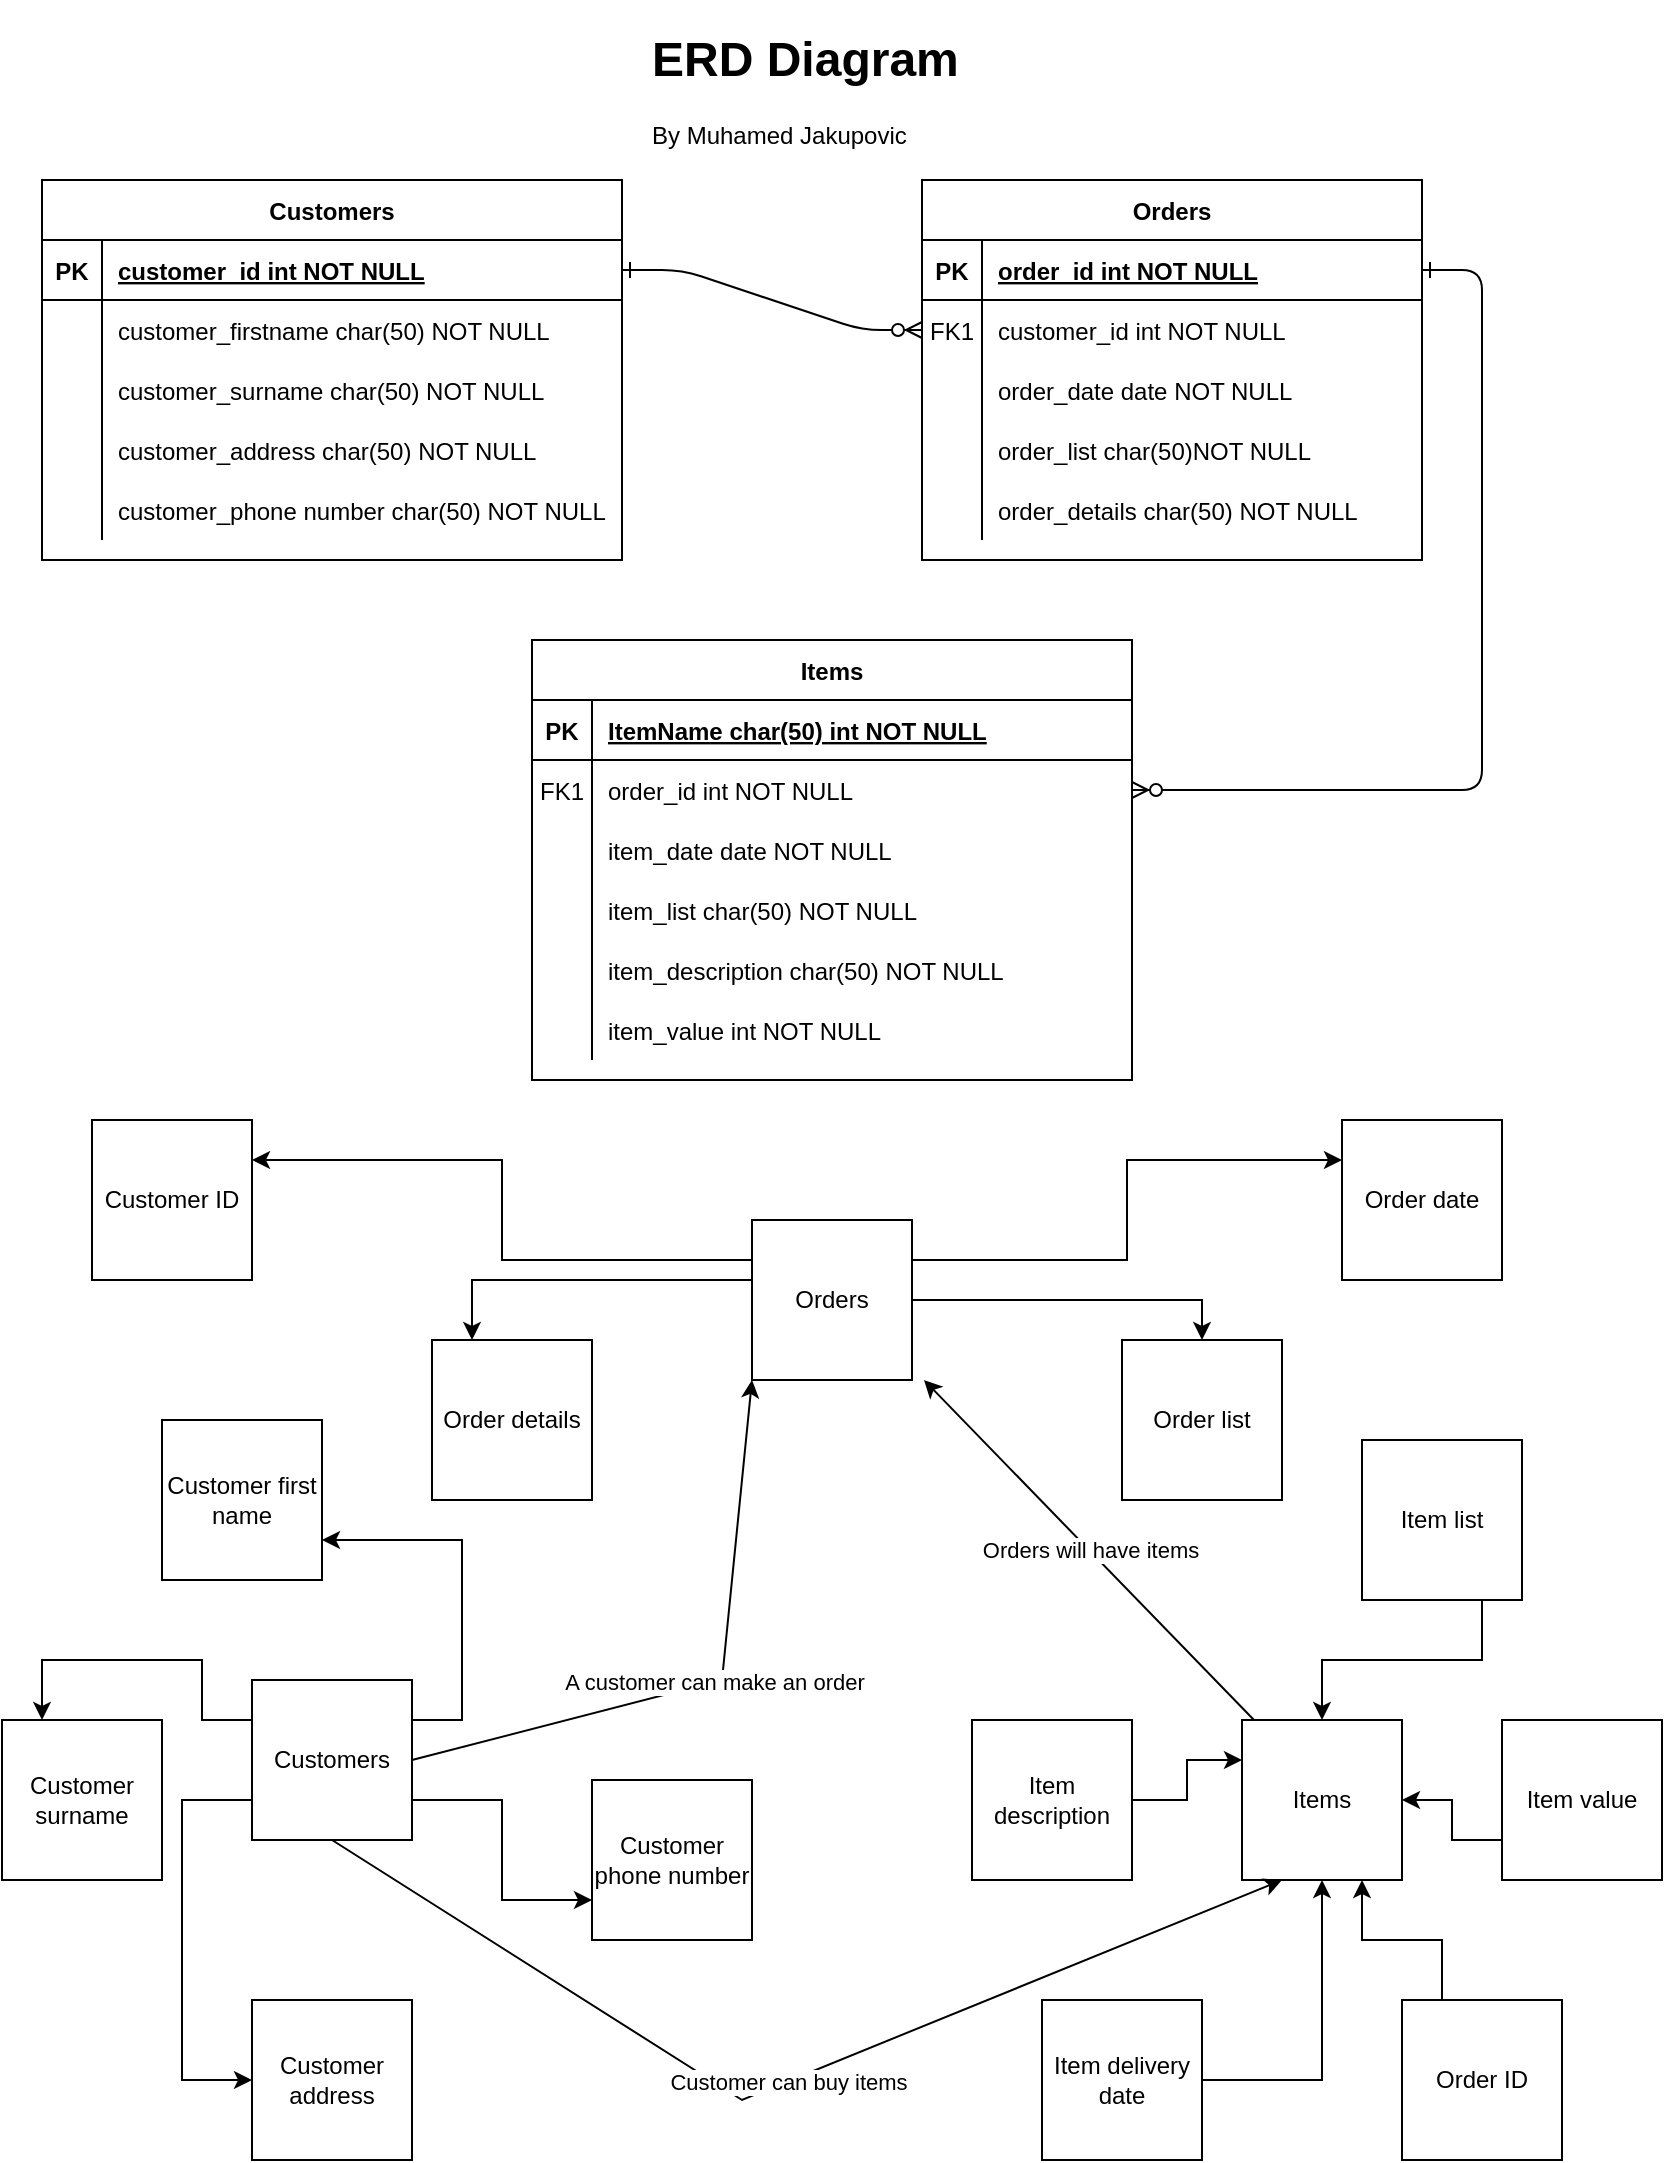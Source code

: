 <mxfile version="20.0.4" type="device"><diagram id="R2lEEEUBdFMjLlhIrx00" name="Page-1"><mxGraphModel dx="1038" dy="571" grid="1" gridSize="10" guides="1" tooltips="1" connect="1" arrows="1" fold="1" page="1" pageScale="1" pageWidth="850" pageHeight="1100" math="0" shadow="0" extFonts="Permanent Marker^https://fonts.googleapis.com/css?family=Permanent+Marker"><root><mxCell id="0"/><mxCell id="1" parent="0"/><mxCell id="C-vyLk0tnHw3VtMMgP7b-1" value="" style="edgeStyle=entityRelationEdgeStyle;endArrow=ERzeroToMany;startArrow=ERone;endFill=1;startFill=0;" parent="1" source="C-vyLk0tnHw3VtMMgP7b-24" target="C-vyLk0tnHw3VtMMgP7b-6" edge="1"><mxGeometry width="100" height="100" relative="1" as="geometry"><mxPoint x="340" y="720" as="sourcePoint"/><mxPoint x="440" y="620" as="targetPoint"/></mxGeometry></mxCell><mxCell id="C-vyLk0tnHw3VtMMgP7b-12" value="" style="edgeStyle=entityRelationEdgeStyle;endArrow=ERzeroToMany;startArrow=ERone;endFill=1;startFill=0;" parent="1" source="C-vyLk0tnHw3VtMMgP7b-3" target="C-vyLk0tnHw3VtMMgP7b-17" edge="1"><mxGeometry width="100" height="100" relative="1" as="geometry"><mxPoint x="400" y="180" as="sourcePoint"/><mxPoint x="460" y="205" as="targetPoint"/></mxGeometry></mxCell><mxCell id="C-vyLk0tnHw3VtMMgP7b-2" value="Orders" style="shape=table;startSize=30;container=1;collapsible=1;childLayout=tableLayout;fixedRows=1;rowLines=0;fontStyle=1;align=center;resizeLast=1;" parent="1" vertex="1"><mxGeometry x="470" y="90" width="250" height="190" as="geometry"/></mxCell><mxCell id="C-vyLk0tnHw3VtMMgP7b-3" value="" style="shape=partialRectangle;collapsible=0;dropTarget=0;pointerEvents=0;fillColor=none;points=[[0,0.5],[1,0.5]];portConstraint=eastwest;top=0;left=0;right=0;bottom=1;" parent="C-vyLk0tnHw3VtMMgP7b-2" vertex="1"><mxGeometry y="30" width="250" height="30" as="geometry"/></mxCell><mxCell id="C-vyLk0tnHw3VtMMgP7b-4" value="PK" style="shape=partialRectangle;overflow=hidden;connectable=0;fillColor=none;top=0;left=0;bottom=0;right=0;fontStyle=1;" parent="C-vyLk0tnHw3VtMMgP7b-3" vertex="1"><mxGeometry width="30" height="30" as="geometry"><mxRectangle width="30" height="30" as="alternateBounds"/></mxGeometry></mxCell><mxCell id="C-vyLk0tnHw3VtMMgP7b-5" value="order_id int NOT NULL " style="shape=partialRectangle;overflow=hidden;connectable=0;fillColor=none;top=0;left=0;bottom=0;right=0;align=left;spacingLeft=6;fontStyle=5;" parent="C-vyLk0tnHw3VtMMgP7b-3" vertex="1"><mxGeometry x="30" width="220" height="30" as="geometry"><mxRectangle width="220" height="30" as="alternateBounds"/></mxGeometry></mxCell><mxCell id="C-vyLk0tnHw3VtMMgP7b-6" value="" style="shape=partialRectangle;collapsible=0;dropTarget=0;pointerEvents=0;fillColor=none;points=[[0,0.5],[1,0.5]];portConstraint=eastwest;top=0;left=0;right=0;bottom=0;" parent="C-vyLk0tnHw3VtMMgP7b-2" vertex="1"><mxGeometry y="60" width="250" height="30" as="geometry"/></mxCell><mxCell id="C-vyLk0tnHw3VtMMgP7b-7" value="FK1" style="shape=partialRectangle;overflow=hidden;connectable=0;fillColor=none;top=0;left=0;bottom=0;right=0;" parent="C-vyLk0tnHw3VtMMgP7b-6" vertex="1"><mxGeometry width="30" height="30" as="geometry"><mxRectangle width="30" height="30" as="alternateBounds"/></mxGeometry></mxCell><mxCell id="C-vyLk0tnHw3VtMMgP7b-8" value="customer_id int NOT NULL" style="shape=partialRectangle;overflow=hidden;connectable=0;fillColor=none;top=0;left=0;bottom=0;right=0;align=left;spacingLeft=6;" parent="C-vyLk0tnHw3VtMMgP7b-6" vertex="1"><mxGeometry x="30" width="220" height="30" as="geometry"><mxRectangle width="220" height="30" as="alternateBounds"/></mxGeometry></mxCell><mxCell id="C-vyLk0tnHw3VtMMgP7b-9" value="" style="shape=partialRectangle;collapsible=0;dropTarget=0;pointerEvents=0;fillColor=none;points=[[0,0.5],[1,0.5]];portConstraint=eastwest;top=0;left=0;right=0;bottom=0;" parent="C-vyLk0tnHw3VtMMgP7b-2" vertex="1"><mxGeometry y="90" width="250" height="30" as="geometry"/></mxCell><mxCell id="C-vyLk0tnHw3VtMMgP7b-10" value="" style="shape=partialRectangle;overflow=hidden;connectable=0;fillColor=none;top=0;left=0;bottom=0;right=0;" parent="C-vyLk0tnHw3VtMMgP7b-9" vertex="1"><mxGeometry width="30" height="30" as="geometry"><mxRectangle width="30" height="30" as="alternateBounds"/></mxGeometry></mxCell><mxCell id="C-vyLk0tnHw3VtMMgP7b-11" value="order_date date NOT NULL" style="shape=partialRectangle;overflow=hidden;connectable=0;fillColor=none;top=0;left=0;bottom=0;right=0;align=left;spacingLeft=6;" parent="C-vyLk0tnHw3VtMMgP7b-9" vertex="1"><mxGeometry x="30" width="220" height="30" as="geometry"><mxRectangle width="220" height="30" as="alternateBounds"/></mxGeometry></mxCell><mxCell id="VyfDjZ3kr6M0Nk_A86Z7-33" value="" style="shape=partialRectangle;collapsible=0;dropTarget=0;pointerEvents=0;fillColor=none;points=[[0,0.5],[1,0.5]];portConstraint=eastwest;top=0;left=0;right=0;bottom=0;" parent="C-vyLk0tnHw3VtMMgP7b-2" vertex="1"><mxGeometry y="120" width="250" height="30" as="geometry"/></mxCell><mxCell id="VyfDjZ3kr6M0Nk_A86Z7-34" value="" style="shape=partialRectangle;overflow=hidden;connectable=0;fillColor=none;top=0;left=0;bottom=0;right=0;" parent="VyfDjZ3kr6M0Nk_A86Z7-33" vertex="1"><mxGeometry width="30" height="30" as="geometry"><mxRectangle width="30" height="30" as="alternateBounds"/></mxGeometry></mxCell><mxCell id="VyfDjZ3kr6M0Nk_A86Z7-35" value="order_list char(50)NOT NULL" style="shape=partialRectangle;overflow=hidden;connectable=0;fillColor=none;top=0;left=0;bottom=0;right=0;align=left;spacingLeft=6;" parent="VyfDjZ3kr6M0Nk_A86Z7-33" vertex="1"><mxGeometry x="30" width="220" height="30" as="geometry"><mxRectangle width="220" height="30" as="alternateBounds"/></mxGeometry></mxCell><mxCell id="VyfDjZ3kr6M0Nk_A86Z7-36" value="" style="shape=partialRectangle;collapsible=0;dropTarget=0;pointerEvents=0;fillColor=none;points=[[0,0.5],[1,0.5]];portConstraint=eastwest;top=0;left=0;right=0;bottom=0;" parent="C-vyLk0tnHw3VtMMgP7b-2" vertex="1"><mxGeometry y="150" width="250" height="30" as="geometry"/></mxCell><mxCell id="VyfDjZ3kr6M0Nk_A86Z7-37" value="" style="shape=partialRectangle;overflow=hidden;connectable=0;fillColor=none;top=0;left=0;bottom=0;right=0;" parent="VyfDjZ3kr6M0Nk_A86Z7-36" vertex="1"><mxGeometry width="30" height="30" as="geometry"><mxRectangle width="30" height="30" as="alternateBounds"/></mxGeometry></mxCell><mxCell id="VyfDjZ3kr6M0Nk_A86Z7-38" value="order_details char(50) NOT NULL" style="shape=partialRectangle;overflow=hidden;connectable=0;fillColor=none;top=0;left=0;bottom=0;right=0;align=left;spacingLeft=6;" parent="VyfDjZ3kr6M0Nk_A86Z7-36" vertex="1"><mxGeometry x="30" width="220" height="30" as="geometry"><mxRectangle width="220" height="30" as="alternateBounds"/></mxGeometry></mxCell><mxCell id="C-vyLk0tnHw3VtMMgP7b-13" value="Items" style="shape=table;startSize=30;container=1;collapsible=1;childLayout=tableLayout;fixedRows=1;rowLines=0;fontStyle=1;align=center;resizeLast=1;" parent="1" vertex="1"><mxGeometry x="275" y="320" width="300" height="220" as="geometry"/></mxCell><mxCell id="C-vyLk0tnHw3VtMMgP7b-14" value="" style="shape=partialRectangle;collapsible=0;dropTarget=0;pointerEvents=0;fillColor=none;points=[[0,0.5],[1,0.5]];portConstraint=eastwest;top=0;left=0;right=0;bottom=1;" parent="C-vyLk0tnHw3VtMMgP7b-13" vertex="1"><mxGeometry y="30" width="300" height="30" as="geometry"/></mxCell><mxCell id="C-vyLk0tnHw3VtMMgP7b-15" value="PK" style="shape=partialRectangle;overflow=hidden;connectable=0;fillColor=none;top=0;left=0;bottom=0;right=0;fontStyle=1;" parent="C-vyLk0tnHw3VtMMgP7b-14" vertex="1"><mxGeometry width="30" height="30" as="geometry"><mxRectangle width="30" height="30" as="alternateBounds"/></mxGeometry></mxCell><mxCell id="C-vyLk0tnHw3VtMMgP7b-16" value="ItemName char(50) int NOT NULL" style="shape=partialRectangle;overflow=hidden;connectable=0;fillColor=none;top=0;left=0;bottom=0;right=0;align=left;spacingLeft=6;fontStyle=5;" parent="C-vyLk0tnHw3VtMMgP7b-14" vertex="1"><mxGeometry x="30" width="270" height="30" as="geometry"><mxRectangle width="270" height="30" as="alternateBounds"/></mxGeometry></mxCell><mxCell id="C-vyLk0tnHw3VtMMgP7b-17" value="" style="shape=partialRectangle;collapsible=0;dropTarget=0;pointerEvents=0;fillColor=none;points=[[0,0.5],[1,0.5]];portConstraint=eastwest;top=0;left=0;right=0;bottom=0;" parent="C-vyLk0tnHw3VtMMgP7b-13" vertex="1"><mxGeometry y="60" width="300" height="30" as="geometry"/></mxCell><mxCell id="C-vyLk0tnHw3VtMMgP7b-18" value="FK1" style="shape=partialRectangle;overflow=hidden;connectable=0;fillColor=none;top=0;left=0;bottom=0;right=0;" parent="C-vyLk0tnHw3VtMMgP7b-17" vertex="1"><mxGeometry width="30" height="30" as="geometry"><mxRectangle width="30" height="30" as="alternateBounds"/></mxGeometry></mxCell><mxCell id="C-vyLk0tnHw3VtMMgP7b-19" value="order_id int NOT NULL" style="shape=partialRectangle;overflow=hidden;connectable=0;fillColor=none;top=0;left=0;bottom=0;right=0;align=left;spacingLeft=6;" parent="C-vyLk0tnHw3VtMMgP7b-17" vertex="1"><mxGeometry x="30" width="270" height="30" as="geometry"><mxRectangle width="270" height="30" as="alternateBounds"/></mxGeometry></mxCell><mxCell id="C-vyLk0tnHw3VtMMgP7b-20" value="" style="shape=partialRectangle;collapsible=0;dropTarget=0;pointerEvents=0;fillColor=none;points=[[0,0.5],[1,0.5]];portConstraint=eastwest;top=0;left=0;right=0;bottom=0;" parent="C-vyLk0tnHw3VtMMgP7b-13" vertex="1"><mxGeometry y="90" width="300" height="30" as="geometry"/></mxCell><mxCell id="C-vyLk0tnHw3VtMMgP7b-21" value="" style="shape=partialRectangle;overflow=hidden;connectable=0;fillColor=none;top=0;left=0;bottom=0;right=0;" parent="C-vyLk0tnHw3VtMMgP7b-20" vertex="1"><mxGeometry width="30" height="30" as="geometry"><mxRectangle width="30" height="30" as="alternateBounds"/></mxGeometry></mxCell><mxCell id="C-vyLk0tnHw3VtMMgP7b-22" value="item_date date NOT NULL" style="shape=partialRectangle;overflow=hidden;connectable=0;fillColor=none;top=0;left=0;bottom=0;right=0;align=left;spacingLeft=6;" parent="C-vyLk0tnHw3VtMMgP7b-20" vertex="1"><mxGeometry x="30" width="270" height="30" as="geometry"><mxRectangle width="270" height="30" as="alternateBounds"/></mxGeometry></mxCell><mxCell id="VyfDjZ3kr6M0Nk_A86Z7-39" value="" style="shape=partialRectangle;collapsible=0;dropTarget=0;pointerEvents=0;fillColor=none;points=[[0,0.5],[1,0.5]];portConstraint=eastwest;top=0;left=0;right=0;bottom=0;" parent="C-vyLk0tnHw3VtMMgP7b-13" vertex="1"><mxGeometry y="120" width="300" height="30" as="geometry"/></mxCell><mxCell id="VyfDjZ3kr6M0Nk_A86Z7-40" value="" style="shape=partialRectangle;overflow=hidden;connectable=0;fillColor=none;top=0;left=0;bottom=0;right=0;" parent="VyfDjZ3kr6M0Nk_A86Z7-39" vertex="1"><mxGeometry width="30" height="30" as="geometry"><mxRectangle width="30" height="30" as="alternateBounds"/></mxGeometry></mxCell><mxCell id="VyfDjZ3kr6M0Nk_A86Z7-41" value="item_list char(50) NOT NULL" style="shape=partialRectangle;overflow=hidden;connectable=0;fillColor=none;top=0;left=0;bottom=0;right=0;align=left;spacingLeft=6;" parent="VyfDjZ3kr6M0Nk_A86Z7-39" vertex="1"><mxGeometry x="30" width="270" height="30" as="geometry"><mxRectangle width="270" height="30" as="alternateBounds"/></mxGeometry></mxCell><mxCell id="VyfDjZ3kr6M0Nk_A86Z7-42" value="" style="shape=partialRectangle;collapsible=0;dropTarget=0;pointerEvents=0;fillColor=none;points=[[0,0.5],[1,0.5]];portConstraint=eastwest;top=0;left=0;right=0;bottom=0;" parent="C-vyLk0tnHw3VtMMgP7b-13" vertex="1"><mxGeometry y="150" width="300" height="30" as="geometry"/></mxCell><mxCell id="VyfDjZ3kr6M0Nk_A86Z7-43" value="" style="shape=partialRectangle;overflow=hidden;connectable=0;fillColor=none;top=0;left=0;bottom=0;right=0;" parent="VyfDjZ3kr6M0Nk_A86Z7-42" vertex="1"><mxGeometry width="30" height="30" as="geometry"><mxRectangle width="30" height="30" as="alternateBounds"/></mxGeometry></mxCell><mxCell id="VyfDjZ3kr6M0Nk_A86Z7-44" value="item_description char(50) NOT NULL" style="shape=partialRectangle;overflow=hidden;connectable=0;fillColor=none;top=0;left=0;bottom=0;right=0;align=left;spacingLeft=6;" parent="VyfDjZ3kr6M0Nk_A86Z7-42" vertex="1"><mxGeometry x="30" width="270" height="30" as="geometry"><mxRectangle width="270" height="30" as="alternateBounds"/></mxGeometry></mxCell><mxCell id="VyfDjZ3kr6M0Nk_A86Z7-45" value="" style="shape=partialRectangle;collapsible=0;dropTarget=0;pointerEvents=0;fillColor=none;points=[[0,0.5],[1,0.5]];portConstraint=eastwest;top=0;left=0;right=0;bottom=0;" parent="C-vyLk0tnHw3VtMMgP7b-13" vertex="1"><mxGeometry y="180" width="300" height="30" as="geometry"/></mxCell><mxCell id="VyfDjZ3kr6M0Nk_A86Z7-46" value="" style="shape=partialRectangle;overflow=hidden;connectable=0;fillColor=none;top=0;left=0;bottom=0;right=0;" parent="VyfDjZ3kr6M0Nk_A86Z7-45" vertex="1"><mxGeometry width="30" height="30" as="geometry"><mxRectangle width="30" height="30" as="alternateBounds"/></mxGeometry></mxCell><mxCell id="VyfDjZ3kr6M0Nk_A86Z7-47" value="item_value int NOT NULL" style="shape=partialRectangle;overflow=hidden;connectable=0;fillColor=none;top=0;left=0;bottom=0;right=0;align=left;spacingLeft=6;" parent="VyfDjZ3kr6M0Nk_A86Z7-45" vertex="1"><mxGeometry x="30" width="270" height="30" as="geometry"><mxRectangle width="270" height="30" as="alternateBounds"/></mxGeometry></mxCell><mxCell id="C-vyLk0tnHw3VtMMgP7b-23" value="Customers" style="shape=table;startSize=30;container=1;collapsible=1;childLayout=tableLayout;fixedRows=1;rowLines=0;fontStyle=1;align=center;resizeLast=1;" parent="1" vertex="1"><mxGeometry x="30" y="90" width="290" height="190" as="geometry"/></mxCell><mxCell id="C-vyLk0tnHw3VtMMgP7b-24" value="" style="shape=partialRectangle;collapsible=0;dropTarget=0;pointerEvents=0;fillColor=none;points=[[0,0.5],[1,0.5]];portConstraint=eastwest;top=0;left=0;right=0;bottom=1;" parent="C-vyLk0tnHw3VtMMgP7b-23" vertex="1"><mxGeometry y="30" width="290" height="30" as="geometry"/></mxCell><mxCell id="C-vyLk0tnHw3VtMMgP7b-25" value="PK" style="shape=partialRectangle;overflow=hidden;connectable=0;fillColor=none;top=0;left=0;bottom=0;right=0;fontStyle=1;" parent="C-vyLk0tnHw3VtMMgP7b-24" vertex="1"><mxGeometry width="30" height="30" as="geometry"><mxRectangle width="30" height="30" as="alternateBounds"/></mxGeometry></mxCell><mxCell id="C-vyLk0tnHw3VtMMgP7b-26" value="customer_id int NOT NULL " style="shape=partialRectangle;overflow=hidden;connectable=0;fillColor=none;top=0;left=0;bottom=0;right=0;align=left;spacingLeft=6;fontStyle=5;" parent="C-vyLk0tnHw3VtMMgP7b-24" vertex="1"><mxGeometry x="30" width="260" height="30" as="geometry"><mxRectangle width="260" height="30" as="alternateBounds"/></mxGeometry></mxCell><mxCell id="C-vyLk0tnHw3VtMMgP7b-27" value="" style="shape=partialRectangle;collapsible=0;dropTarget=0;pointerEvents=0;fillColor=none;points=[[0,0.5],[1,0.5]];portConstraint=eastwest;top=0;left=0;right=0;bottom=0;" parent="C-vyLk0tnHw3VtMMgP7b-23" vertex="1"><mxGeometry y="60" width="290" height="30" as="geometry"/></mxCell><mxCell id="C-vyLk0tnHw3VtMMgP7b-28" value="" style="shape=partialRectangle;overflow=hidden;connectable=0;fillColor=none;top=0;left=0;bottom=0;right=0;" parent="C-vyLk0tnHw3VtMMgP7b-27" vertex="1"><mxGeometry width="30" height="30" as="geometry"><mxRectangle width="30" height="30" as="alternateBounds"/></mxGeometry></mxCell><mxCell id="C-vyLk0tnHw3VtMMgP7b-29" value="customer_firstname char(50) NOT NULL" style="shape=partialRectangle;overflow=hidden;connectable=0;fillColor=none;top=0;left=0;bottom=0;right=0;align=left;spacingLeft=6;" parent="C-vyLk0tnHw3VtMMgP7b-27" vertex="1"><mxGeometry x="30" width="260" height="30" as="geometry"><mxRectangle width="260" height="30" as="alternateBounds"/></mxGeometry></mxCell><mxCell id="VyfDjZ3kr6M0Nk_A86Z7-4" value="" style="shape=partialRectangle;collapsible=0;dropTarget=0;pointerEvents=0;fillColor=none;points=[[0,0.5],[1,0.5]];portConstraint=eastwest;top=0;left=0;right=0;bottom=0;" parent="C-vyLk0tnHw3VtMMgP7b-23" vertex="1"><mxGeometry y="90" width="290" height="30" as="geometry"/></mxCell><mxCell id="VyfDjZ3kr6M0Nk_A86Z7-5" value="" style="shape=partialRectangle;overflow=hidden;connectable=0;fillColor=none;top=0;left=0;bottom=0;right=0;" parent="VyfDjZ3kr6M0Nk_A86Z7-4" vertex="1"><mxGeometry width="30" height="30" as="geometry"><mxRectangle width="30" height="30" as="alternateBounds"/></mxGeometry></mxCell><mxCell id="VyfDjZ3kr6M0Nk_A86Z7-6" value="customer_surname char(50) NOT NULL" style="shape=partialRectangle;overflow=hidden;connectable=0;fillColor=none;top=0;left=0;bottom=0;right=0;align=left;spacingLeft=6;" parent="VyfDjZ3kr6M0Nk_A86Z7-4" vertex="1"><mxGeometry x="30" width="260" height="30" as="geometry"><mxRectangle width="260" height="30" as="alternateBounds"/></mxGeometry></mxCell><mxCell id="VyfDjZ3kr6M0Nk_A86Z7-27" value="" style="shape=partialRectangle;collapsible=0;dropTarget=0;pointerEvents=0;fillColor=none;points=[[0,0.5],[1,0.5]];portConstraint=eastwest;top=0;left=0;right=0;bottom=0;" parent="C-vyLk0tnHw3VtMMgP7b-23" vertex="1"><mxGeometry y="120" width="290" height="30" as="geometry"/></mxCell><mxCell id="VyfDjZ3kr6M0Nk_A86Z7-28" value="" style="shape=partialRectangle;overflow=hidden;connectable=0;fillColor=none;top=0;left=0;bottom=0;right=0;" parent="VyfDjZ3kr6M0Nk_A86Z7-27" vertex="1"><mxGeometry width="30" height="30" as="geometry"><mxRectangle width="30" height="30" as="alternateBounds"/></mxGeometry></mxCell><mxCell id="VyfDjZ3kr6M0Nk_A86Z7-29" value="customer_address char(50) NOT NULL" style="shape=partialRectangle;overflow=hidden;connectable=0;fillColor=none;top=0;left=0;bottom=0;right=0;align=left;spacingLeft=6;" parent="VyfDjZ3kr6M0Nk_A86Z7-27" vertex="1"><mxGeometry x="30" width="260" height="30" as="geometry"><mxRectangle width="260" height="30" as="alternateBounds"/></mxGeometry></mxCell><mxCell id="VyfDjZ3kr6M0Nk_A86Z7-30" value="" style="shape=partialRectangle;collapsible=0;dropTarget=0;pointerEvents=0;fillColor=none;points=[[0,0.5],[1,0.5]];portConstraint=eastwest;top=0;left=0;right=0;bottom=0;" parent="C-vyLk0tnHw3VtMMgP7b-23" vertex="1"><mxGeometry y="150" width="290" height="30" as="geometry"/></mxCell><mxCell id="VyfDjZ3kr6M0Nk_A86Z7-31" value="" style="shape=partialRectangle;overflow=hidden;connectable=0;fillColor=none;top=0;left=0;bottom=0;right=0;" parent="VyfDjZ3kr6M0Nk_A86Z7-30" vertex="1"><mxGeometry width="30" height="30" as="geometry"><mxRectangle width="30" height="30" as="alternateBounds"/></mxGeometry></mxCell><mxCell id="VyfDjZ3kr6M0Nk_A86Z7-32" value="customer_phone number char(50) NOT NULL" style="shape=partialRectangle;overflow=hidden;connectable=0;fillColor=none;top=0;left=0;bottom=0;right=0;align=left;spacingLeft=6;" parent="VyfDjZ3kr6M0Nk_A86Z7-30" vertex="1"><mxGeometry x="30" width="260" height="30" as="geometry"><mxRectangle width="260" height="30" as="alternateBounds"/></mxGeometry></mxCell><mxCell id="tej2Xre80KZ0lEr6YUe4-1" value="&lt;h1&gt;ERD Diagram&lt;/h1&gt;&lt;div&gt;By Muhamed Jakupovic&lt;/div&gt;" style="text;html=1;strokeColor=none;fillColor=none;spacing=5;spacingTop=-20;whiteSpace=wrap;overflow=hidden;rounded=0;" vertex="1" parent="1"><mxGeometry x="330" y="10" width="190" height="120" as="geometry"/></mxCell><mxCell id="tej2Xre80KZ0lEr6YUe4-2" value="Customers" style="whiteSpace=wrap;html=1;aspect=fixed;" vertex="1" parent="1"><mxGeometry x="135" y="840" width="80" height="80" as="geometry"/></mxCell><mxCell id="tej2Xre80KZ0lEr6YUe4-4" value="Orders" style="whiteSpace=wrap;html=1;aspect=fixed;" vertex="1" parent="1"><mxGeometry x="385" y="610" width="80" height="80" as="geometry"/></mxCell><mxCell id="tej2Xre80KZ0lEr6YUe4-5" value="Items" style="whiteSpace=wrap;html=1;aspect=fixed;" vertex="1" parent="1"><mxGeometry x="630" y="860" width="80" height="80" as="geometry"/></mxCell><mxCell id="tej2Xre80KZ0lEr6YUe4-6" value="Customer phone number" style="whiteSpace=wrap;html=1;aspect=fixed;" vertex="1" parent="1"><mxGeometry x="305" y="890" width="80" height="80" as="geometry"/></mxCell><mxCell id="tej2Xre80KZ0lEr6YUe4-7" value="Customer address" style="whiteSpace=wrap;html=1;aspect=fixed;" vertex="1" parent="1"><mxGeometry x="135" y="1000" width="80" height="80" as="geometry"/></mxCell><mxCell id="tej2Xre80KZ0lEr6YUe4-8" value="Customer surname" style="whiteSpace=wrap;html=1;aspect=fixed;" vertex="1" parent="1"><mxGeometry x="10" y="860" width="80" height="80" as="geometry"/></mxCell><mxCell id="tej2Xre80KZ0lEr6YUe4-9" value="Customer first name" style="whiteSpace=wrap;html=1;aspect=fixed;" vertex="1" parent="1"><mxGeometry x="90" y="710" width="80" height="80" as="geometry"/></mxCell><mxCell id="tej2Xre80KZ0lEr6YUe4-11" value="" style="edgeStyle=elbowEdgeStyle;elbow=horizontal;endArrow=classic;html=1;rounded=0;exitX=1;exitY=0.75;exitDx=0;exitDy=0;entryX=0;entryY=0.75;entryDx=0;entryDy=0;" edge="1" parent="1" source="tej2Xre80KZ0lEr6YUe4-2" target="tej2Xre80KZ0lEr6YUe4-6"><mxGeometry width="50" height="50" relative="1" as="geometry"><mxPoint x="215" y="830" as="sourcePoint"/><mxPoint x="270" y="930" as="targetPoint"/></mxGeometry></mxCell><mxCell id="tej2Xre80KZ0lEr6YUe4-12" value="" style="edgeStyle=elbowEdgeStyle;elbow=horizontal;endArrow=classic;html=1;rounded=0;exitX=1;exitY=0.25;exitDx=0;exitDy=0;entryX=1;entryY=0.75;entryDx=0;entryDy=0;" edge="1" parent="1" source="tej2Xre80KZ0lEr6YUe4-2" target="tej2Xre80KZ0lEr6YUe4-9"><mxGeometry width="50" height="50" relative="1" as="geometry"><mxPoint x="215" y="800" as="sourcePoint"/><mxPoint x="220" y="680" as="targetPoint"/><Array as="points"><mxPoint x="240" y="810"/></Array></mxGeometry></mxCell><mxCell id="tej2Xre80KZ0lEr6YUe4-13" value="" style="edgeStyle=elbowEdgeStyle;elbow=horizontal;endArrow=classic;html=1;rounded=0;exitX=0;exitY=0.75;exitDx=0;exitDy=0;entryX=0;entryY=0.5;entryDx=0;entryDy=0;" edge="1" parent="1" source="tej2Xre80KZ0lEr6YUe4-2" target="tej2Xre80KZ0lEr6YUe4-7"><mxGeometry width="50" height="50" relative="1" as="geometry"><mxPoint x="400" y="750" as="sourcePoint"/><mxPoint x="450" y="700" as="targetPoint"/><Array as="points"><mxPoint x="100" y="890"/></Array></mxGeometry></mxCell><mxCell id="tej2Xre80KZ0lEr6YUe4-14" value="" style="edgeStyle=segmentEdgeStyle;endArrow=classic;html=1;rounded=0;exitX=0;exitY=0.25;exitDx=0;exitDy=0;entryX=0.25;entryY=0;entryDx=0;entryDy=0;" edge="1" parent="1" source="tej2Xre80KZ0lEr6YUe4-2" target="tej2Xre80KZ0lEr6YUe4-8"><mxGeometry width="50" height="50" relative="1" as="geometry"><mxPoint x="400" y="750" as="sourcePoint"/><mxPoint x="450" y="700" as="targetPoint"/><Array as="points"><mxPoint x="110" y="860"/><mxPoint x="110" y="830"/><mxPoint x="30" y="830"/></Array></mxGeometry></mxCell><mxCell id="tej2Xre80KZ0lEr6YUe4-15" value="Item delivery date" style="whiteSpace=wrap;html=1;aspect=fixed;" vertex="1" parent="1"><mxGeometry x="530" y="1000" width="80" height="80" as="geometry"/></mxCell><mxCell id="tej2Xre80KZ0lEr6YUe4-16" value="Item value" style="whiteSpace=wrap;html=1;aspect=fixed;" vertex="1" parent="1"><mxGeometry x="760" y="860" width="80" height="80" as="geometry"/></mxCell><mxCell id="tej2Xre80KZ0lEr6YUe4-17" value="Item description" style="whiteSpace=wrap;html=1;aspect=fixed;" vertex="1" parent="1"><mxGeometry x="495" y="860" width="80" height="80" as="geometry"/></mxCell><mxCell id="tej2Xre80KZ0lEr6YUe4-18" value="Order ID" style="whiteSpace=wrap;html=1;aspect=fixed;" vertex="1" parent="1"><mxGeometry x="710" y="1000" width="80" height="80" as="geometry"/></mxCell><mxCell id="tej2Xre80KZ0lEr6YUe4-19" value="Item list" style="whiteSpace=wrap;html=1;aspect=fixed;" vertex="1" parent="1"><mxGeometry x="690" y="720" width="80" height="80" as="geometry"/></mxCell><mxCell id="tej2Xre80KZ0lEr6YUe4-23" value="" style="endArrow=classic;html=1;rounded=0;exitX=0.5;exitY=1;exitDx=0;exitDy=0;entryX=0.25;entryY=1;entryDx=0;entryDy=0;" edge="1" parent="1" source="tej2Xre80KZ0lEr6YUe4-2" target="tej2Xre80KZ0lEr6YUe4-5"><mxGeometry relative="1" as="geometry"><mxPoint x="370" y="980" as="sourcePoint"/><mxPoint x="470" y="980" as="targetPoint"/><Array as="points"><mxPoint x="380" y="1050"/></Array></mxGeometry></mxCell><mxCell id="tej2Xre80KZ0lEr6YUe4-24" value="Customer can buy items" style="edgeLabel;resizable=0;html=1;align=center;verticalAlign=middle;" connectable="0" vertex="1" parent="tej2Xre80KZ0lEr6YUe4-23"><mxGeometry relative="1" as="geometry"/></mxCell><mxCell id="tej2Xre80KZ0lEr6YUe4-25" value="" style="endArrow=classic;html=1;rounded=0;exitX=0;exitY=0;exitDx=0;exitDy=0;entryX=1;entryY=1;entryDx=0;entryDy=0;" edge="1" parent="1"><mxGeometry relative="1" as="geometry"><mxPoint x="636" y="860" as="sourcePoint"/><mxPoint x="471" y="690" as="targetPoint"/></mxGeometry></mxCell><mxCell id="tej2Xre80KZ0lEr6YUe4-26" value="Orders will have items" style="edgeLabel;resizable=0;html=1;align=center;verticalAlign=middle;" connectable="0" vertex="1" parent="tej2Xre80KZ0lEr6YUe4-25"><mxGeometry relative="1" as="geometry"/></mxCell><mxCell id="tej2Xre80KZ0lEr6YUe4-27" value="" style="endArrow=classic;html=1;rounded=0;exitX=1;exitY=0.5;exitDx=0;exitDy=0;entryX=0;entryY=1;entryDx=0;entryDy=0;" edge="1" parent="1" source="tej2Xre80KZ0lEr6YUe4-2" target="tej2Xre80KZ0lEr6YUe4-4"><mxGeometry relative="1" as="geometry"><mxPoint x="370" y="800" as="sourcePoint"/><mxPoint x="470" y="800" as="targetPoint"/><Array as="points"><mxPoint x="370" y="840"/></Array></mxGeometry></mxCell><mxCell id="tej2Xre80KZ0lEr6YUe4-28" value="A customer can make an order" style="edgeLabel;resizable=0;html=1;align=center;verticalAlign=middle;" connectable="0" vertex="1" parent="tej2Xre80KZ0lEr6YUe4-27"><mxGeometry relative="1" as="geometry"/></mxCell><mxCell id="tej2Xre80KZ0lEr6YUe4-29" value="" style="edgeStyle=segmentEdgeStyle;endArrow=classic;html=1;rounded=0;exitX=1;exitY=0.5;exitDx=0;exitDy=0;entryX=0.5;entryY=1;entryDx=0;entryDy=0;" edge="1" parent="1" source="tej2Xre80KZ0lEr6YUe4-15" target="tej2Xre80KZ0lEr6YUe4-5"><mxGeometry width="50" height="50" relative="1" as="geometry"><mxPoint x="400" y="910" as="sourcePoint"/><mxPoint x="450" y="860" as="targetPoint"/></mxGeometry></mxCell><mxCell id="tej2Xre80KZ0lEr6YUe4-30" value="" style="edgeStyle=elbowEdgeStyle;elbow=vertical;endArrow=classic;html=1;rounded=0;exitX=0.25;exitY=0;exitDx=0;exitDy=0;entryX=0.75;entryY=1;entryDx=0;entryDy=0;" edge="1" parent="1" source="tej2Xre80KZ0lEr6YUe4-18" target="tej2Xre80KZ0lEr6YUe4-5"><mxGeometry width="50" height="50" relative="1" as="geometry"><mxPoint x="400" y="910" as="sourcePoint"/><mxPoint x="450" y="860" as="targetPoint"/></mxGeometry></mxCell><mxCell id="tej2Xre80KZ0lEr6YUe4-31" value="" style="edgeStyle=elbowEdgeStyle;elbow=horizontal;endArrow=classic;html=1;rounded=0;exitX=0;exitY=0.75;exitDx=0;exitDy=0;entryX=1;entryY=0.5;entryDx=0;entryDy=0;" edge="1" parent="1" source="tej2Xre80KZ0lEr6YUe4-16" target="tej2Xre80KZ0lEr6YUe4-5"><mxGeometry width="50" height="50" relative="1" as="geometry"><mxPoint x="400" y="910" as="sourcePoint"/><mxPoint x="450" y="860" as="targetPoint"/></mxGeometry></mxCell><mxCell id="tej2Xre80KZ0lEr6YUe4-32" value="" style="edgeStyle=elbowEdgeStyle;elbow=vertical;endArrow=classic;html=1;rounded=0;entryX=0.5;entryY=0;entryDx=0;entryDy=0;exitX=0.75;exitY=1;exitDx=0;exitDy=0;" edge="1" parent="1" source="tej2Xre80KZ0lEr6YUe4-19" target="tej2Xre80KZ0lEr6YUe4-5"><mxGeometry width="50" height="50" relative="1" as="geometry"><mxPoint x="400" y="910" as="sourcePoint"/><mxPoint x="450" y="860" as="targetPoint"/></mxGeometry></mxCell><mxCell id="tej2Xre80KZ0lEr6YUe4-34" value="" style="edgeStyle=elbowEdgeStyle;elbow=horizontal;endArrow=classic;html=1;rounded=0;exitX=1;exitY=0.5;exitDx=0;exitDy=0;entryX=0;entryY=0.25;entryDx=0;entryDy=0;" edge="1" parent="1" source="tej2Xre80KZ0lEr6YUe4-17" target="tej2Xre80KZ0lEr6YUe4-5"><mxGeometry width="50" height="50" relative="1" as="geometry"><mxPoint x="400" y="910" as="sourcePoint"/><mxPoint x="450" y="860" as="targetPoint"/></mxGeometry></mxCell><mxCell id="tej2Xre80KZ0lEr6YUe4-35" value="Order list" style="whiteSpace=wrap;html=1;aspect=fixed;" vertex="1" parent="1"><mxGeometry x="570" y="670" width="80" height="80" as="geometry"/></mxCell><mxCell id="tej2Xre80KZ0lEr6YUe4-36" value="Order details" style="whiteSpace=wrap;html=1;aspect=fixed;" vertex="1" parent="1"><mxGeometry x="225" y="670" width="80" height="80" as="geometry"/></mxCell><mxCell id="tej2Xre80KZ0lEr6YUe4-37" value="Order date" style="whiteSpace=wrap;html=1;aspect=fixed;" vertex="1" parent="1"><mxGeometry x="680" y="560" width="80" height="80" as="geometry"/></mxCell><mxCell id="tej2Xre80KZ0lEr6YUe4-38" value="Customer ID" style="whiteSpace=wrap;html=1;aspect=fixed;" vertex="1" parent="1"><mxGeometry x="55" y="560" width="80" height="80" as="geometry"/></mxCell><mxCell id="tej2Xre80KZ0lEr6YUe4-39" value="" style="edgeStyle=elbowEdgeStyle;elbow=horizontal;endArrow=classic;html=1;rounded=0;exitX=0;exitY=0.25;exitDx=0;exitDy=0;entryX=1;entryY=0.25;entryDx=0;entryDy=0;" edge="1" parent="1" source="tej2Xre80KZ0lEr6YUe4-4" target="tej2Xre80KZ0lEr6YUe4-38"><mxGeometry width="50" height="50" relative="1" as="geometry"><mxPoint x="400" y="740" as="sourcePoint"/><mxPoint x="450" y="690" as="targetPoint"/></mxGeometry></mxCell><mxCell id="tej2Xre80KZ0lEr6YUe4-40" value="" style="edgeStyle=elbowEdgeStyle;elbow=horizontal;endArrow=classic;html=1;rounded=0;exitX=1;exitY=0.25;exitDx=0;exitDy=0;entryX=0;entryY=0.25;entryDx=0;entryDy=0;" edge="1" parent="1" source="tej2Xre80KZ0lEr6YUe4-4" target="tej2Xre80KZ0lEr6YUe4-37"><mxGeometry width="50" height="50" relative="1" as="geometry"><mxPoint x="400" y="650" as="sourcePoint"/><mxPoint x="450" y="600" as="targetPoint"/></mxGeometry></mxCell><mxCell id="tej2Xre80KZ0lEr6YUe4-41" value="" style="edgeStyle=elbowEdgeStyle;elbow=vertical;endArrow=classic;html=1;rounded=0;exitX=1;exitY=0.75;exitDx=0;exitDy=0;entryX=0.5;entryY=0;entryDx=0;entryDy=0;" edge="1" parent="1" source="tej2Xre80KZ0lEr6YUe4-4" target="tej2Xre80KZ0lEr6YUe4-35"><mxGeometry width="50" height="50" relative="1" as="geometry"><mxPoint x="400" y="740" as="sourcePoint"/><mxPoint x="450" y="690" as="targetPoint"/><Array as="points"><mxPoint x="520" y="650"/></Array></mxGeometry></mxCell><mxCell id="tej2Xre80KZ0lEr6YUe4-42" value="" style="edgeStyle=elbowEdgeStyle;elbow=vertical;endArrow=classic;html=1;rounded=0;exitX=0;exitY=0.5;exitDx=0;exitDy=0;entryX=0.25;entryY=0;entryDx=0;entryDy=0;" edge="1" parent="1" source="tej2Xre80KZ0lEr6YUe4-4" target="tej2Xre80KZ0lEr6YUe4-36"><mxGeometry width="50" height="50" relative="1" as="geometry"><mxPoint x="400" y="740" as="sourcePoint"/><mxPoint x="450" y="690" as="targetPoint"/><Array as="points"><mxPoint x="340" y="640"/></Array></mxGeometry></mxCell></root></mxGraphModel></diagram></mxfile>